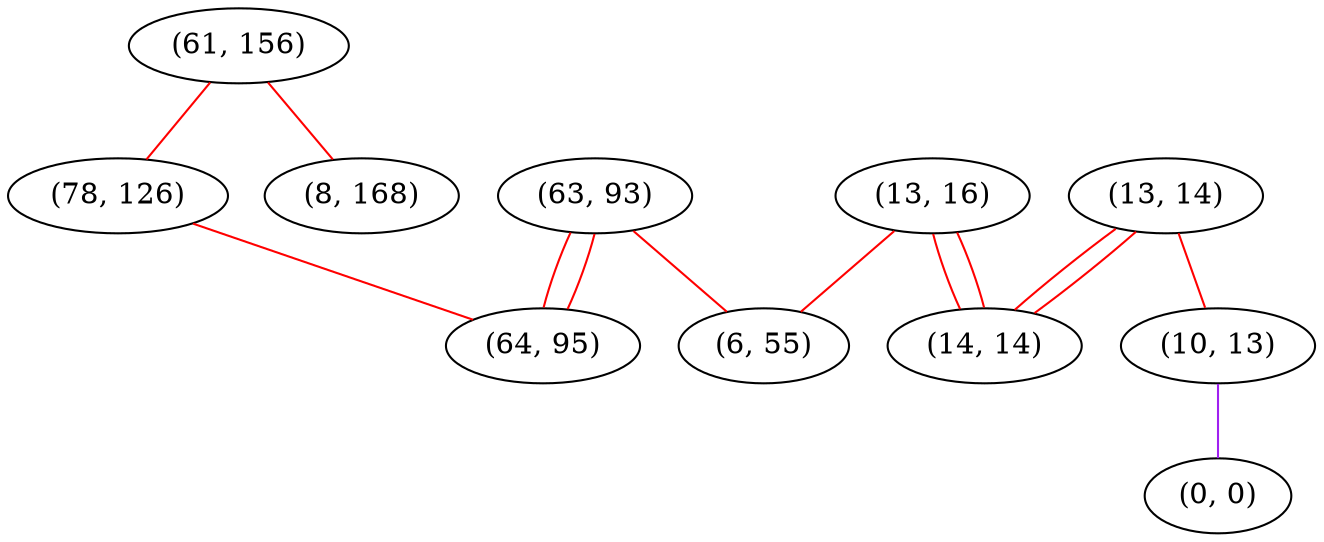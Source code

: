 graph "" {
"(61, 156)";
"(63, 93)";
"(78, 126)";
"(13, 14)";
"(10, 13)";
"(13, 16)";
"(8, 168)";
"(6, 55)";
"(64, 95)";
"(14, 14)";
"(0, 0)";
"(61, 156)" -- "(8, 168)"  [color=red, key=0, weight=1];
"(61, 156)" -- "(78, 126)"  [color=red, key=0, weight=1];
"(63, 93)" -- "(6, 55)"  [color=red, key=0, weight=1];
"(63, 93)" -- "(64, 95)"  [color=red, key=0, weight=1];
"(63, 93)" -- "(64, 95)"  [color=red, key=1, weight=1];
"(78, 126)" -- "(64, 95)"  [color=red, key=0, weight=1];
"(13, 14)" -- "(10, 13)"  [color=red, key=0, weight=1];
"(13, 14)" -- "(14, 14)"  [color=red, key=0, weight=1];
"(13, 14)" -- "(14, 14)"  [color=red, key=1, weight=1];
"(10, 13)" -- "(0, 0)"  [color=purple, key=0, weight=4];
"(13, 16)" -- "(6, 55)"  [color=red, key=0, weight=1];
"(13, 16)" -- "(14, 14)"  [color=red, key=0, weight=1];
"(13, 16)" -- "(14, 14)"  [color=red, key=1, weight=1];
}
